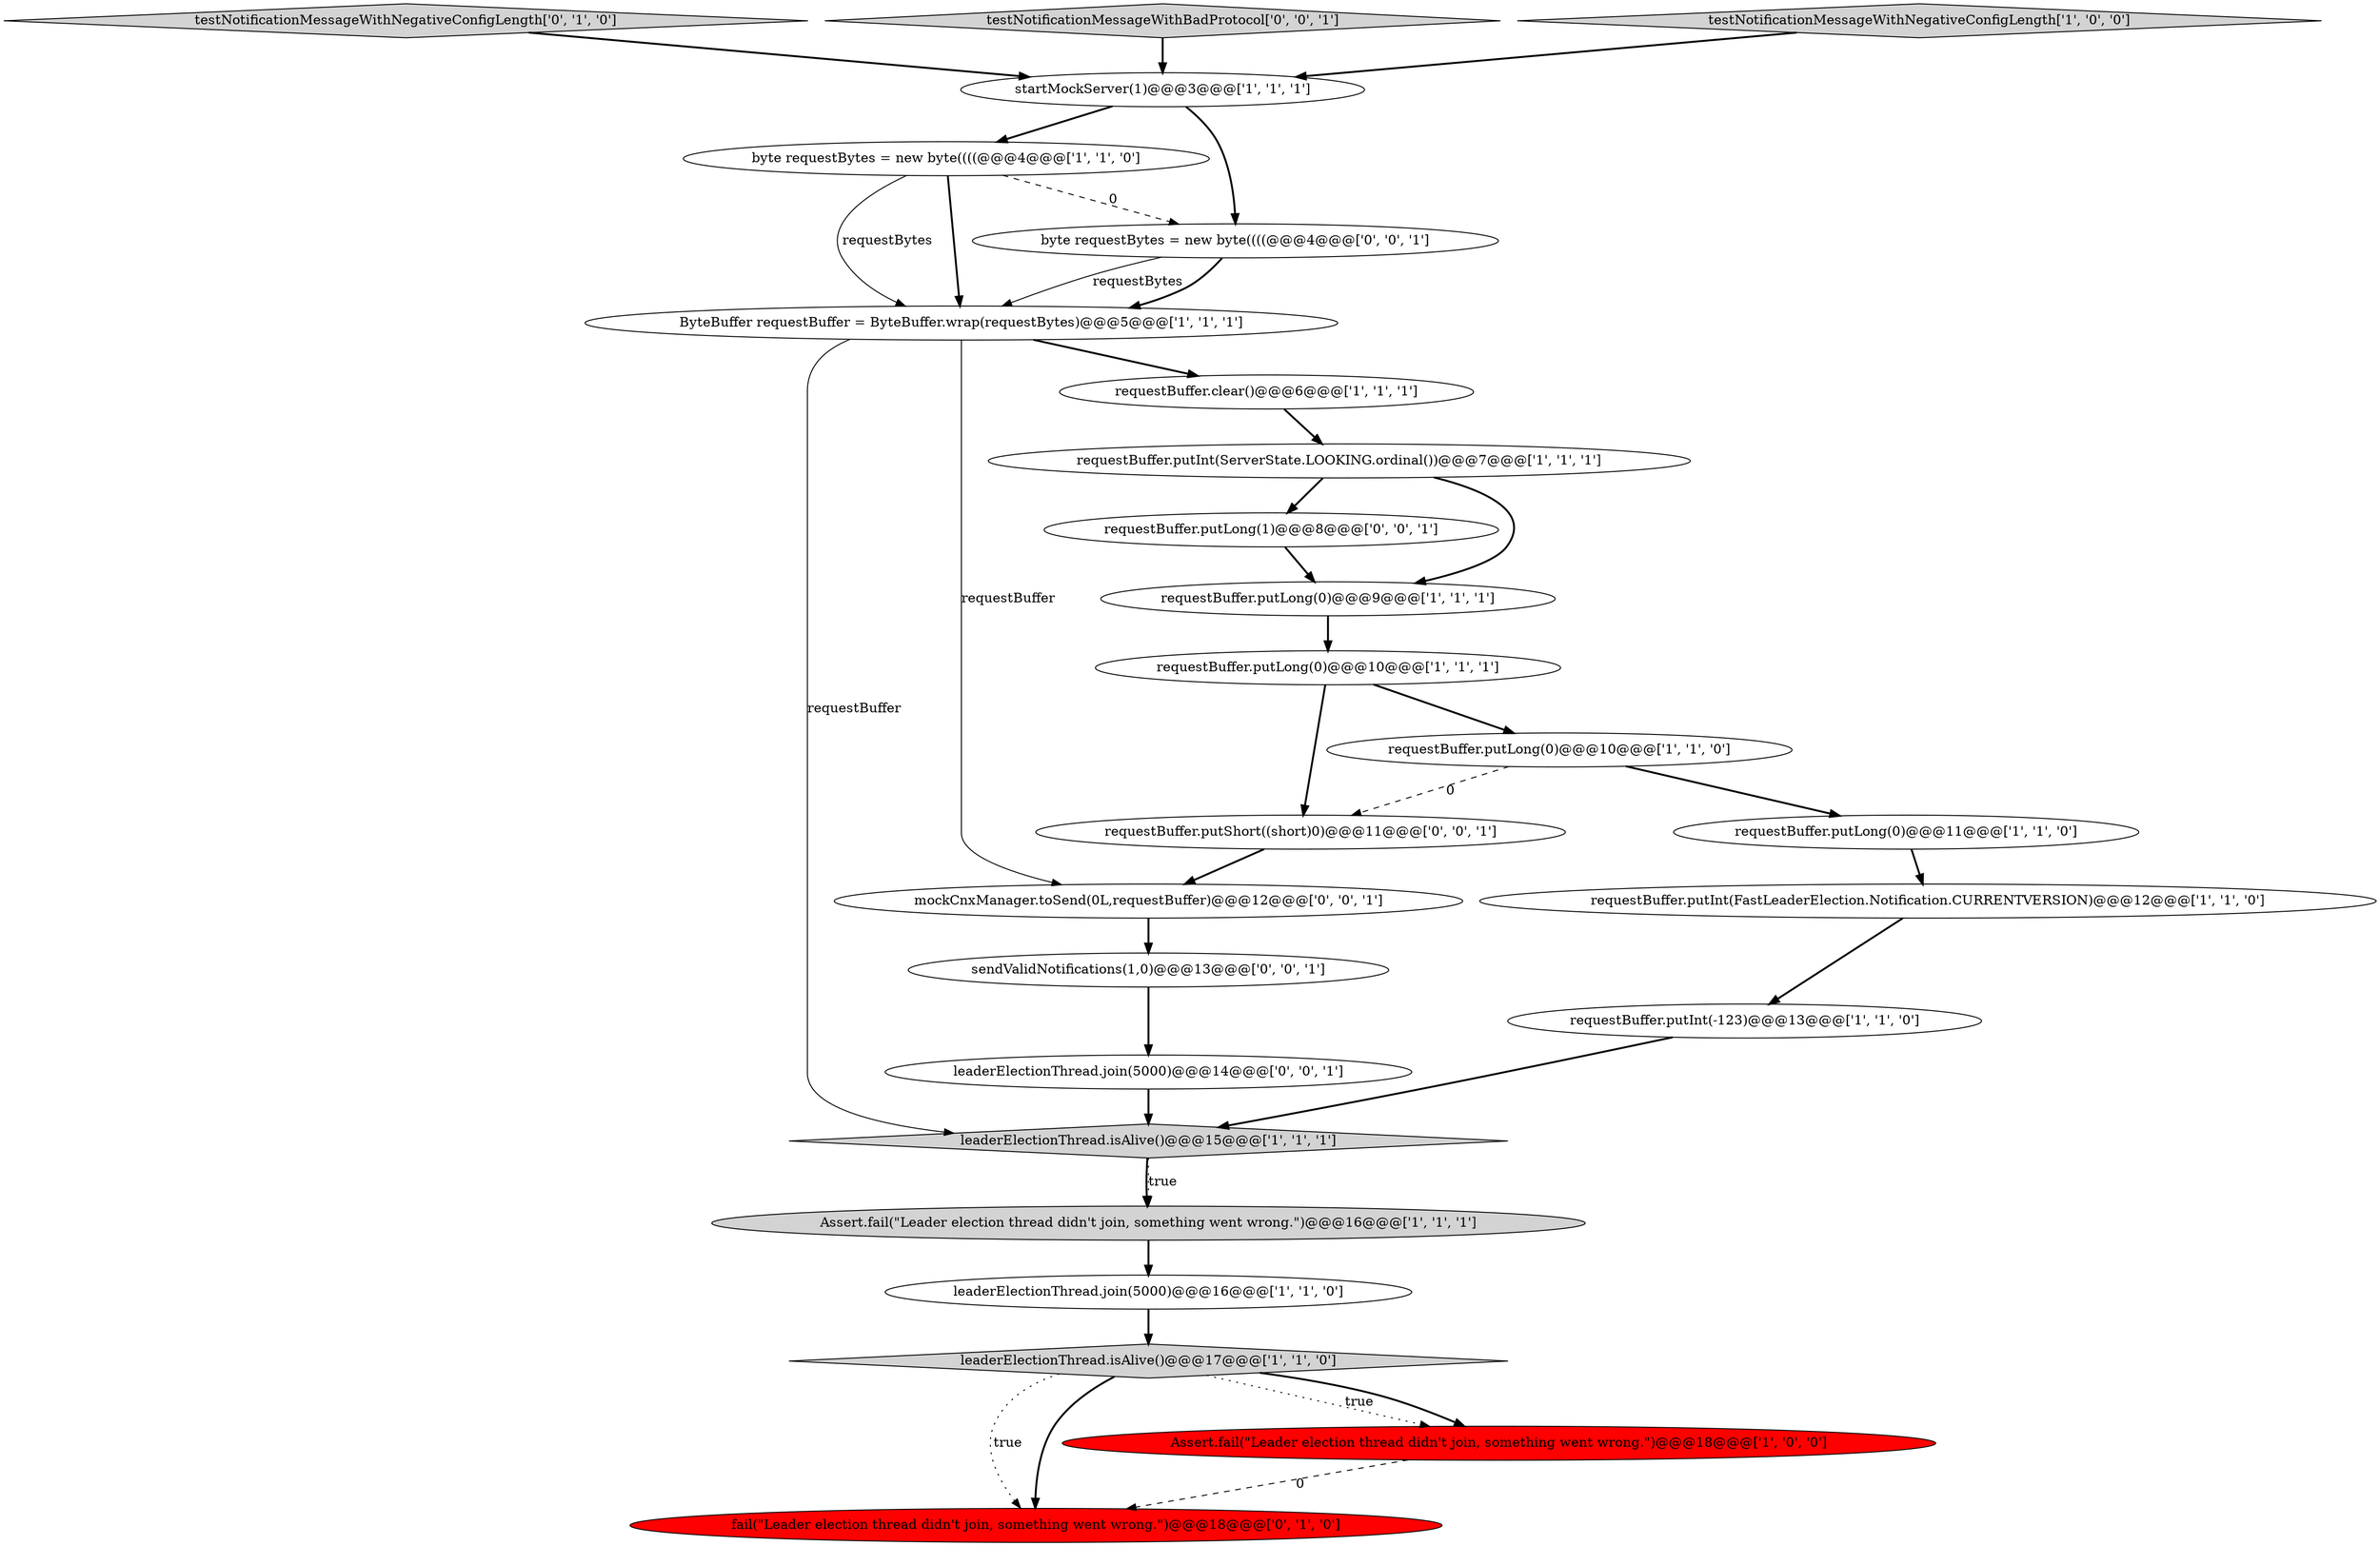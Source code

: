 digraph {
17 [style = filled, label = "fail(\"Leader election thread didn't join, something went wrong.\")@@@18@@@['0', '1', '0']", fillcolor = red, shape = ellipse image = "AAA1AAABBB2BBB"];
18 [style = filled, label = "testNotificationMessageWithNegativeConfigLength['0', '1', '0']", fillcolor = lightgray, shape = diamond image = "AAA0AAABBB2BBB"];
15 [style = filled, label = "leaderElectionThread.isAlive()@@@15@@@['1', '1', '1']", fillcolor = lightgray, shape = diamond image = "AAA0AAABBB1BBB"];
20 [style = filled, label = "testNotificationMessageWithBadProtocol['0', '0', '1']", fillcolor = lightgray, shape = diamond image = "AAA0AAABBB3BBB"];
24 [style = filled, label = "requestBuffer.putLong(1)@@@8@@@['0', '0', '1']", fillcolor = white, shape = ellipse image = "AAA0AAABBB3BBB"];
9 [style = filled, label = "requestBuffer.putInt(-123)@@@13@@@['1', '1', '0']", fillcolor = white, shape = ellipse image = "AAA0AAABBB1BBB"];
16 [style = filled, label = "testNotificationMessageWithNegativeConfigLength['1', '0', '0']", fillcolor = lightgray, shape = diamond image = "AAA0AAABBB1BBB"];
12 [style = filled, label = "requestBuffer.putLong(0)@@@9@@@['1', '1', '1']", fillcolor = white, shape = ellipse image = "AAA0AAABBB1BBB"];
23 [style = filled, label = "sendValidNotifications(1,0)@@@13@@@['0', '0', '1']", fillcolor = white, shape = ellipse image = "AAA0AAABBB3BBB"];
1 [style = filled, label = "ByteBuffer requestBuffer = ByteBuffer.wrap(requestBytes)@@@5@@@['1', '1', '1']", fillcolor = white, shape = ellipse image = "AAA0AAABBB1BBB"];
14 [style = filled, label = "startMockServer(1)@@@3@@@['1', '1', '1']", fillcolor = white, shape = ellipse image = "AAA0AAABBB1BBB"];
13 [style = filled, label = "requestBuffer.putInt(FastLeaderElection.Notification.CURRENTVERSION)@@@12@@@['1', '1', '0']", fillcolor = white, shape = ellipse image = "AAA0AAABBB1BBB"];
7 [style = filled, label = "leaderElectionThread.join(5000)@@@16@@@['1', '1', '0']", fillcolor = white, shape = ellipse image = "AAA0AAABBB1BBB"];
19 [style = filled, label = "mockCnxManager.toSend(0L,requestBuffer)@@@12@@@['0', '0', '1']", fillcolor = white, shape = ellipse image = "AAA0AAABBB3BBB"];
11 [style = filled, label = "requestBuffer.clear()@@@6@@@['1', '1', '1']", fillcolor = white, shape = ellipse image = "AAA0AAABBB1BBB"];
10 [style = filled, label = "byte requestBytes = new byte((((@@@4@@@['1', '1', '0']", fillcolor = white, shape = ellipse image = "AAA0AAABBB1BBB"];
22 [style = filled, label = "byte requestBytes = new byte((((@@@4@@@['0', '0', '1']", fillcolor = white, shape = ellipse image = "AAA0AAABBB3BBB"];
0 [style = filled, label = "Assert.fail(\"Leader election thread didn't join, something went wrong.\")@@@18@@@['1', '0', '0']", fillcolor = red, shape = ellipse image = "AAA1AAABBB1BBB"];
5 [style = filled, label = "leaderElectionThread.isAlive()@@@17@@@['1', '1', '0']", fillcolor = lightgray, shape = diamond image = "AAA0AAABBB1BBB"];
2 [style = filled, label = "requestBuffer.putLong(0)@@@11@@@['1', '1', '0']", fillcolor = white, shape = ellipse image = "AAA0AAABBB1BBB"];
3 [style = filled, label = "Assert.fail(\"Leader election thread didn't join, something went wrong.\")@@@16@@@['1', '1', '1']", fillcolor = lightgray, shape = ellipse image = "AAA0AAABBB1BBB"];
4 [style = filled, label = "requestBuffer.putInt(ServerState.LOOKING.ordinal())@@@7@@@['1', '1', '1']", fillcolor = white, shape = ellipse image = "AAA0AAABBB1BBB"];
21 [style = filled, label = "requestBuffer.putShort((short)0)@@@11@@@['0', '0', '1']", fillcolor = white, shape = ellipse image = "AAA0AAABBB3BBB"];
25 [style = filled, label = "leaderElectionThread.join(5000)@@@14@@@['0', '0', '1']", fillcolor = white, shape = ellipse image = "AAA0AAABBB3BBB"];
8 [style = filled, label = "requestBuffer.putLong(0)@@@10@@@['1', '1', '0']", fillcolor = white, shape = ellipse image = "AAA0AAABBB1BBB"];
6 [style = filled, label = "requestBuffer.putLong(0)@@@10@@@['1', '1', '1']", fillcolor = white, shape = ellipse image = "AAA0AAABBB1BBB"];
5->17 [style = dotted, label="true"];
23->25 [style = bold, label=""];
24->12 [style = bold, label=""];
4->24 [style = bold, label=""];
21->19 [style = bold, label=""];
6->21 [style = bold, label=""];
10->1 [style = solid, label="requestBytes"];
11->4 [style = bold, label=""];
14->22 [style = bold, label=""];
14->10 [style = bold, label=""];
20->14 [style = bold, label=""];
5->0 [style = dotted, label="true"];
10->22 [style = dashed, label="0"];
8->21 [style = dashed, label="0"];
15->3 [style = bold, label=""];
12->6 [style = bold, label=""];
5->17 [style = bold, label=""];
0->17 [style = dashed, label="0"];
1->11 [style = bold, label=""];
2->13 [style = bold, label=""];
15->3 [style = dotted, label="true"];
7->5 [style = bold, label=""];
8->2 [style = bold, label=""];
3->7 [style = bold, label=""];
5->0 [style = bold, label=""];
9->15 [style = bold, label=""];
19->23 [style = bold, label=""];
6->8 [style = bold, label=""];
1->15 [style = solid, label="requestBuffer"];
25->15 [style = bold, label=""];
4->12 [style = bold, label=""];
16->14 [style = bold, label=""];
22->1 [style = solid, label="requestBytes"];
13->9 [style = bold, label=""];
22->1 [style = bold, label=""];
10->1 [style = bold, label=""];
18->14 [style = bold, label=""];
1->19 [style = solid, label="requestBuffer"];
}
